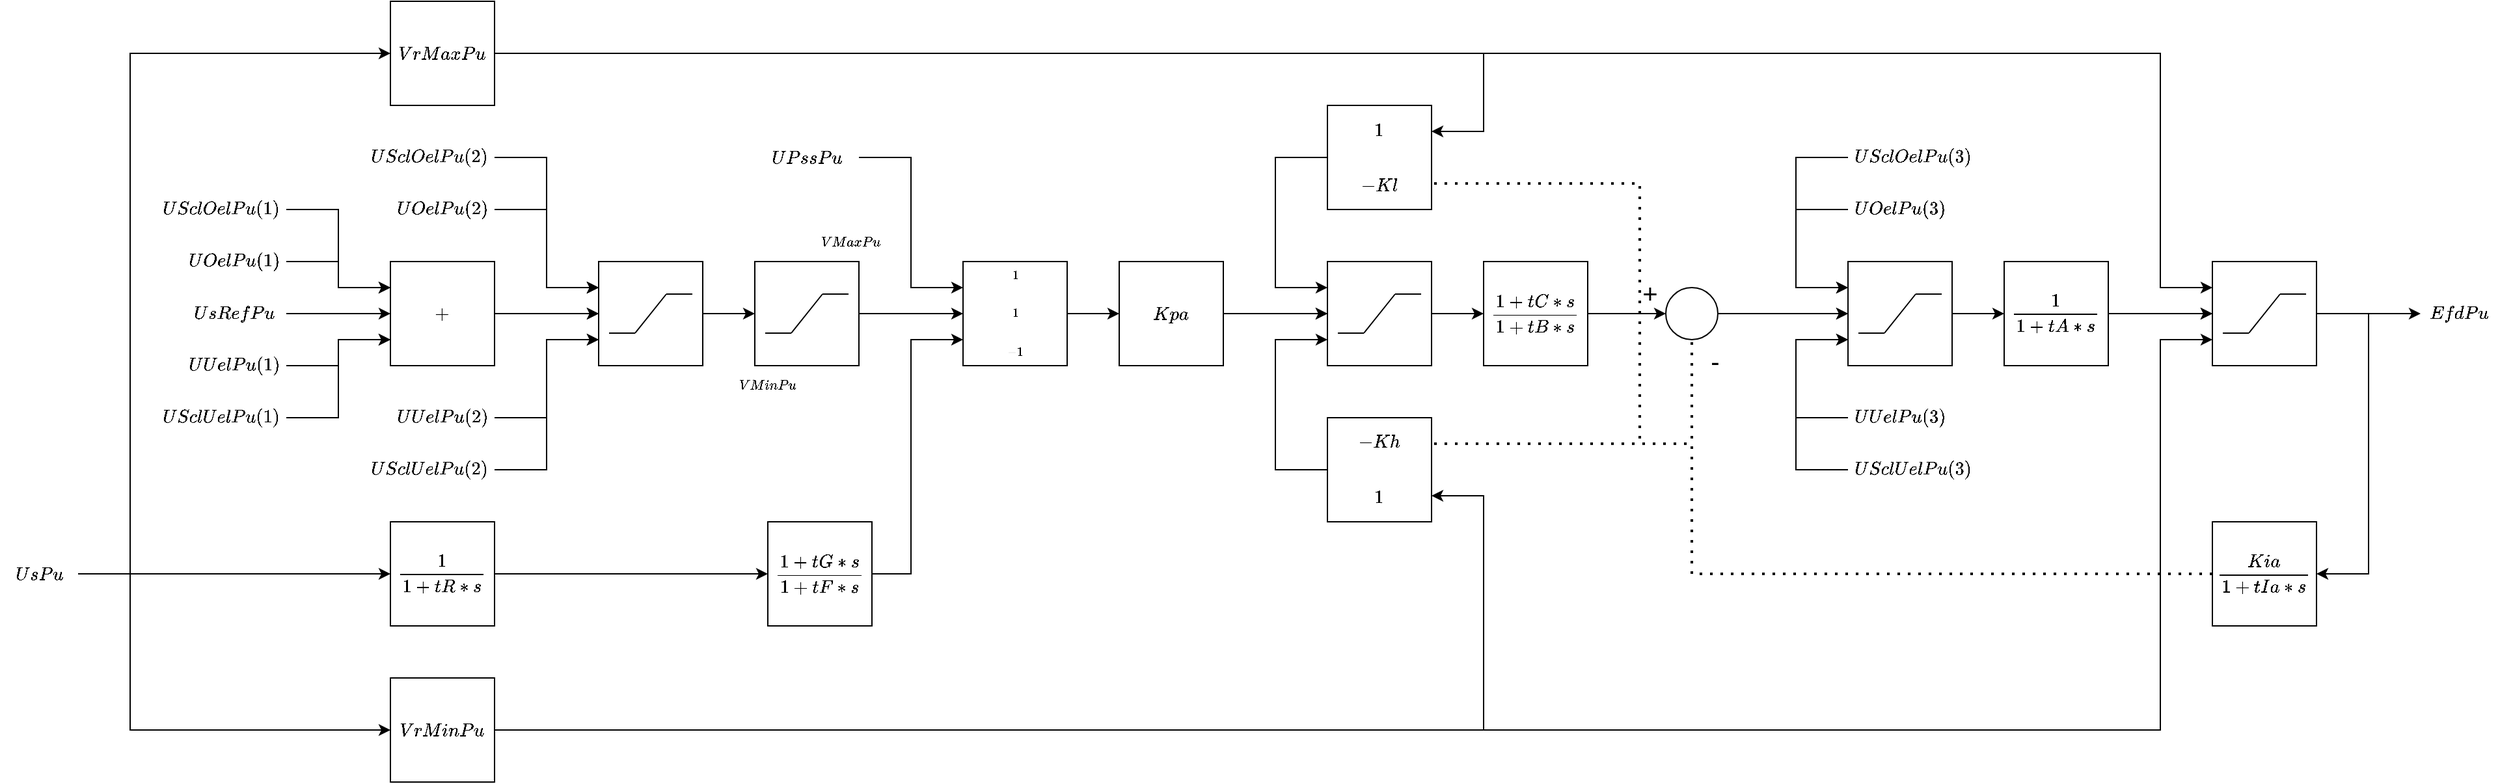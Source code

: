 <mxfile version="24.1.0" type="device">
  <diagram name="Page-1" id="-cMVqA2Gkwa5aGeDibPs">
    <mxGraphModel dx="1594" dy="1240" grid="1" gridSize="10" guides="1" tooltips="1" connect="1" arrows="1" fold="1" page="0" pageScale="1" pageWidth="413" pageHeight="583" math="1" shadow="0">
      <root>
        <mxCell id="0" />
        <mxCell id="1" parent="0" />
        <mxCell id="5HqrGk9MGbXyAHrSEdPO-14" value="" style="edgeStyle=orthogonalEdgeStyle;rounded=0;orthogonalLoop=1;jettySize=auto;html=1;" parent="1" source="GCO7xrDp6TmdYOZJOnFd-120" target="hHR6AVDcYujb22-yYQ_T-5" edge="1">
          <mxGeometry relative="1" as="geometry" />
        </mxCell>
        <mxCell id="GCO7xrDp6TmdYOZJOnFd-120" value="&lt;table style=&quot;&quot;&gt;&lt;tbody&gt;&lt;tr&gt;&lt;td&gt;&lt;font style=&quot;font-size: 12px;&quot;&gt;$$+$$&lt;/font&gt;&lt;/td&gt;&lt;/tr&gt;&lt;/tbody&gt;&lt;/table&gt;" style="whiteSpace=wrap;html=1;aspect=fixed;" parent="1" vertex="1">
          <mxGeometry x="80" y="120" width="80" height="80" as="geometry" />
        </mxCell>
        <mxCell id="eN8Zq5XajQ-hrPbZrUXH-3" value="$$\frac{1}{1+tR*s}$$" style="whiteSpace=wrap;html=1;aspect=fixed;" parent="1" vertex="1">
          <mxGeometry x="80" y="320" width="80" height="80" as="geometry" />
        </mxCell>
        <mxCell id="3DA3jqUIZQmUKu-SOiwj-40" value="" style="edgeStyle=orthogonalEdgeStyle;rounded=0;orthogonalLoop=1;jettySize=auto;html=1;" parent="1" source="hHR6AVDcYujb22-yYQ_T-5" target="3DA3jqUIZQmUKu-SOiwj-31" edge="1">
          <mxGeometry relative="1" as="geometry" />
        </mxCell>
        <mxCell id="hHR6AVDcYujb22-yYQ_T-5" value="" style="whiteSpace=wrap;html=1;aspect=fixed;" parent="1" vertex="1">
          <mxGeometry x="240" y="120" width="80" height="80" as="geometry" />
        </mxCell>
        <mxCell id="hHR6AVDcYujb22-yYQ_T-6" value="" style="endArrow=classic;html=1;entryX=0;entryY=0.5;entryDx=0;entryDy=0;" parent="1" target="hHR6AVDcYujb22-yYQ_T-5" edge="1">
          <mxGeometry width="50" height="50" relative="1" as="geometry">
            <mxPoint x="200" y="160" as="sourcePoint" />
            <mxPoint x="360" y="190" as="targetPoint" />
          </mxGeometry>
        </mxCell>
        <mxCell id="hHR6AVDcYujb22-yYQ_T-7" value="" style="endArrow=none;html=1;" parent="1" edge="1">
          <mxGeometry width="50" height="50" relative="1" as="geometry">
            <mxPoint x="268" y="175" as="sourcePoint" />
            <mxPoint x="292" y="145" as="targetPoint" />
          </mxGeometry>
        </mxCell>
        <mxCell id="hHR6AVDcYujb22-yYQ_T-8" value="" style="endArrow=none;html=1;" parent="1" edge="1">
          <mxGeometry width="50" height="50" relative="1" as="geometry">
            <mxPoint x="292" y="145" as="sourcePoint" />
            <mxPoint x="312" y="145" as="targetPoint" />
          </mxGeometry>
        </mxCell>
        <mxCell id="hHR6AVDcYujb22-yYQ_T-9" value="" style="endArrow=none;html=1;" parent="1" edge="1">
          <mxGeometry width="50" height="50" relative="1" as="geometry">
            <mxPoint x="268" y="175" as="sourcePoint" />
            <mxPoint x="248" y="175" as="targetPoint" />
          </mxGeometry>
        </mxCell>
        <mxCell id="hHR6AVDcYujb22-yYQ_T-11" value="" style="endArrow=classic;html=1;entryX=0;entryY=0.5;entryDx=0;entryDy=0;" parent="1" edge="1">
          <mxGeometry width="50" height="50" relative="1" as="geometry">
            <mxPoint x="200" y="140" as="sourcePoint" />
            <mxPoint x="240.0" y="140" as="targetPoint" />
          </mxGeometry>
        </mxCell>
        <mxCell id="3DA3jqUIZQmUKu-SOiwj-28" value="" style="edgeStyle=orthogonalEdgeStyle;rounded=0;orthogonalLoop=1;jettySize=auto;html=1;" parent="1" source="5HqrGk9MGbXyAHrSEdPO-17" target="3DA3jqUIZQmUKu-SOiwj-19" edge="1">
          <mxGeometry relative="1" as="geometry" />
        </mxCell>
        <mxCell id="5HqrGk9MGbXyAHrSEdPO-17" value="$$Kpa$$" style="rounded=0;whiteSpace=wrap;html=1;" parent="1" vertex="1">
          <mxGeometry x="640" y="120" width="80" height="80" as="geometry" />
        </mxCell>
        <mxCell id="3DA3jqUIZQmUKu-SOiwj-14" value="" style="edgeStyle=orthogonalEdgeStyle;rounded=0;orthogonalLoop=1;jettySize=auto;html=1;" parent="1" source="5HqrGk9MGbXyAHrSEdPO-37" target="3DA3jqUIZQmUKu-SOiwj-3" edge="1">
          <mxGeometry relative="1" as="geometry" />
        </mxCell>
        <mxCell id="5HqrGk9MGbXyAHrSEdPO-37" value="" style="ellipse;whiteSpace=wrap;html=1;aspect=fixed;" parent="1" vertex="1">
          <mxGeometry x="1060" y="140" width="40" height="40" as="geometry" />
        </mxCell>
        <mxCell id="5HqrGk9MGbXyAHrSEdPO-40" value="+" style="text;html=1;strokeColor=none;fillColor=none;align=center;verticalAlign=middle;whiteSpace=wrap;rounded=0;fontSize=20;" parent="1" vertex="1">
          <mxGeometry x="1018" y="129" width="60" height="30" as="geometry" />
        </mxCell>
        <mxCell id="5HqrGk9MGbXyAHrSEdPO-41" value="-" style="text;html=1;strokeColor=none;fillColor=none;align=center;verticalAlign=middle;whiteSpace=wrap;rounded=0;fontSize=20;" parent="1" vertex="1">
          <mxGeometry x="1068" y="181" width="60" height="30" as="geometry" />
        </mxCell>
        <mxCell id="3DA3jqUIZQmUKu-SOiwj-12" value="" style="edgeStyle=orthogonalEdgeStyle;rounded=0;orthogonalLoop=1;jettySize=auto;html=1;entryX=0;entryY=0.5;entryDx=0;entryDy=0;" parent="1" source="5HqrGk9MGbXyAHrSEdPO-51" target="qcgEqeelx6lXeQa7m2nL-32" edge="1">
          <mxGeometry relative="1" as="geometry">
            <mxPoint x="1640" y="160" as="targetPoint" />
          </mxGeometry>
        </mxCell>
        <mxCell id="5HqrGk9MGbXyAHrSEdPO-51" value="" style="whiteSpace=wrap;html=1;aspect=fixed;" parent="1" vertex="1">
          <mxGeometry x="1480" y="120" width="80" height="80" as="geometry" />
        </mxCell>
        <mxCell id="5HqrGk9MGbXyAHrSEdPO-52" value="" style="endArrow=classic;html=1;entryX=0;entryY=0.5;entryDx=0;entryDy=0;" parent="1" target="5HqrGk9MGbXyAHrSEdPO-51" edge="1">
          <mxGeometry width="50" height="50" relative="1" as="geometry">
            <mxPoint x="1440" y="160" as="sourcePoint" />
            <mxPoint x="1600" y="190" as="targetPoint" />
          </mxGeometry>
        </mxCell>
        <mxCell id="5HqrGk9MGbXyAHrSEdPO-53" value="" style="endArrow=none;html=1;" parent="1" edge="1">
          <mxGeometry width="50" height="50" relative="1" as="geometry">
            <mxPoint x="1508" y="175" as="sourcePoint" />
            <mxPoint x="1532" y="145" as="targetPoint" />
          </mxGeometry>
        </mxCell>
        <mxCell id="5HqrGk9MGbXyAHrSEdPO-54" value="" style="endArrow=none;html=1;" parent="1" edge="1">
          <mxGeometry width="50" height="50" relative="1" as="geometry">
            <mxPoint x="1532" y="145" as="sourcePoint" />
            <mxPoint x="1552" y="145" as="targetPoint" />
          </mxGeometry>
        </mxCell>
        <mxCell id="5HqrGk9MGbXyAHrSEdPO-55" value="" style="endArrow=none;html=1;" parent="1" edge="1">
          <mxGeometry width="50" height="50" relative="1" as="geometry">
            <mxPoint x="1508" y="175" as="sourcePoint" />
            <mxPoint x="1488" y="175" as="targetPoint" />
          </mxGeometry>
        </mxCell>
        <mxCell id="3DA3jqUIZQmUKu-SOiwj-2" value="" style="edgeStyle=orthogonalEdgeStyle;rounded=0;orthogonalLoop=1;jettySize=auto;html=1;" parent="1" source="3DA3jqUIZQmUKu-SOiwj-1" target="5HqrGk9MGbXyAHrSEdPO-51" edge="1">
          <mxGeometry relative="1" as="geometry" />
        </mxCell>
        <mxCell id="3DA3jqUIZQmUKu-SOiwj-1" value="$$\frac{1}{1+tA*s}$$" style="rounded=0;whiteSpace=wrap;html=1;" parent="1" vertex="1">
          <mxGeometry x="1320" y="120" width="80" height="80" as="geometry" />
        </mxCell>
        <mxCell id="3DA3jqUIZQmUKu-SOiwj-10" value="" style="edgeStyle=orthogonalEdgeStyle;rounded=0;orthogonalLoop=1;jettySize=auto;html=1;" parent="1" source="3DA3jqUIZQmUKu-SOiwj-3" target="3DA3jqUIZQmUKu-SOiwj-1" edge="1">
          <mxGeometry relative="1" as="geometry" />
        </mxCell>
        <mxCell id="3DA3jqUIZQmUKu-SOiwj-3" value="" style="whiteSpace=wrap;html=1;aspect=fixed;" parent="1" vertex="1">
          <mxGeometry x="1200" y="120" width="80" height="80" as="geometry" />
        </mxCell>
        <mxCell id="3DA3jqUIZQmUKu-SOiwj-4" value="" style="endArrow=classic;html=1;entryX=0;entryY=0.5;entryDx=0;entryDy=0;" parent="1" target="3DA3jqUIZQmUKu-SOiwj-3" edge="1">
          <mxGeometry width="50" height="50" relative="1" as="geometry">
            <mxPoint x="1160" y="160" as="sourcePoint" />
            <mxPoint x="1320" y="190" as="targetPoint" />
          </mxGeometry>
        </mxCell>
        <mxCell id="3DA3jqUIZQmUKu-SOiwj-5" value="" style="endArrow=none;html=1;" parent="1" edge="1">
          <mxGeometry width="50" height="50" relative="1" as="geometry">
            <mxPoint x="1228" y="175" as="sourcePoint" />
            <mxPoint x="1252" y="145" as="targetPoint" />
          </mxGeometry>
        </mxCell>
        <mxCell id="3DA3jqUIZQmUKu-SOiwj-6" value="" style="endArrow=none;html=1;" parent="1" edge="1">
          <mxGeometry width="50" height="50" relative="1" as="geometry">
            <mxPoint x="1252" y="145" as="sourcePoint" />
            <mxPoint x="1272" y="145" as="targetPoint" />
          </mxGeometry>
        </mxCell>
        <mxCell id="3DA3jqUIZQmUKu-SOiwj-7" value="" style="endArrow=none;html=1;" parent="1" edge="1">
          <mxGeometry width="50" height="50" relative="1" as="geometry">
            <mxPoint x="1228" y="175" as="sourcePoint" />
            <mxPoint x="1208" y="175" as="targetPoint" />
          </mxGeometry>
        </mxCell>
        <mxCell id="3DA3jqUIZQmUKu-SOiwj-11" value="$$\frac{Kia}{1+tIa*s}$$" style="rounded=0;whiteSpace=wrap;html=1;" parent="1" vertex="1">
          <mxGeometry x="1480" y="320" width="80" height="80" as="geometry" />
        </mxCell>
        <mxCell id="3DA3jqUIZQmUKu-SOiwj-13" value="" style="endArrow=classic;html=1;rounded=0;exitX=1;exitY=0.5;exitDx=0;exitDy=0;entryX=1;entryY=0.5;entryDx=0;entryDy=0;" parent="1" source="5HqrGk9MGbXyAHrSEdPO-51" target="3DA3jqUIZQmUKu-SOiwj-11" edge="1">
          <mxGeometry width="50" height="50" relative="1" as="geometry">
            <mxPoint x="1390" y="240" as="sourcePoint" />
            <mxPoint x="1440" y="190" as="targetPoint" />
            <Array as="points">
              <mxPoint x="1600" y="160" />
              <mxPoint x="1600" y="360" />
            </Array>
          </mxGeometry>
        </mxCell>
        <mxCell id="3DA3jqUIZQmUKu-SOiwj-15" value="" style="endArrow=none;dashed=1;html=1;dashPattern=1 3;strokeWidth=2;rounded=0;exitX=0;exitY=0.5;exitDx=0;exitDy=0;entryX=0.5;entryY=1;entryDx=0;entryDy=0;" parent="1" source="3DA3jqUIZQmUKu-SOiwj-11" target="5HqrGk9MGbXyAHrSEdPO-37" edge="1">
          <mxGeometry width="50" height="50" relative="1" as="geometry">
            <mxPoint x="1300" y="240" as="sourcePoint" />
            <mxPoint x="1350" y="190" as="targetPoint" />
            <Array as="points">
              <mxPoint x="1080" y="360" />
            </Array>
          </mxGeometry>
        </mxCell>
        <mxCell id="3DA3jqUIZQmUKu-SOiwj-16" value="$$\frac{1+tC*s}{1+tB*s}$$" style="rounded=0;whiteSpace=wrap;html=1;" parent="1" vertex="1">
          <mxGeometry x="920" y="120" width="80" height="80" as="geometry" />
        </mxCell>
        <mxCell id="3DA3jqUIZQmUKu-SOiwj-18" value="" style="endArrow=classic;html=1;rounded=0;exitX=1;exitY=0.5;exitDx=0;exitDy=0;entryX=0;entryY=0.5;entryDx=0;entryDy=0;" parent="1" source="3DA3jqUIZQmUKu-SOiwj-16" target="5HqrGk9MGbXyAHrSEdPO-37" edge="1">
          <mxGeometry width="50" height="50" relative="1" as="geometry">
            <mxPoint x="1300" y="60" as="sourcePoint" />
            <mxPoint x="1350" y="10" as="targetPoint" />
          </mxGeometry>
        </mxCell>
        <mxCell id="3DA3jqUIZQmUKu-SOiwj-26" value="" style="edgeStyle=orthogonalEdgeStyle;rounded=0;orthogonalLoop=1;jettySize=auto;html=1;" parent="1" source="3DA3jqUIZQmUKu-SOiwj-19" target="3DA3jqUIZQmUKu-SOiwj-16" edge="1">
          <mxGeometry relative="1" as="geometry" />
        </mxCell>
        <mxCell id="3DA3jqUIZQmUKu-SOiwj-19" value="" style="whiteSpace=wrap;html=1;aspect=fixed;" parent="1" vertex="1">
          <mxGeometry x="800" y="120" width="80" height="80" as="geometry" />
        </mxCell>
        <mxCell id="3DA3jqUIZQmUKu-SOiwj-20" value="" style="endArrow=classic;html=1;entryX=0;entryY=0.5;entryDx=0;entryDy=0;" parent="1" target="3DA3jqUIZQmUKu-SOiwj-19" edge="1">
          <mxGeometry width="50" height="50" relative="1" as="geometry">
            <mxPoint x="760" y="160" as="sourcePoint" />
            <mxPoint x="920" y="190" as="targetPoint" />
          </mxGeometry>
        </mxCell>
        <mxCell id="3DA3jqUIZQmUKu-SOiwj-21" value="" style="endArrow=none;html=1;" parent="1" edge="1">
          <mxGeometry width="50" height="50" relative="1" as="geometry">
            <mxPoint x="828" y="175" as="sourcePoint" />
            <mxPoint x="852" y="145" as="targetPoint" />
          </mxGeometry>
        </mxCell>
        <mxCell id="3DA3jqUIZQmUKu-SOiwj-22" value="" style="endArrow=none;html=1;" parent="1" edge="1">
          <mxGeometry width="50" height="50" relative="1" as="geometry">
            <mxPoint x="852" y="145" as="sourcePoint" />
            <mxPoint x="872" y="145" as="targetPoint" />
          </mxGeometry>
        </mxCell>
        <mxCell id="3DA3jqUIZQmUKu-SOiwj-23" value="" style="endArrow=none;html=1;" parent="1" edge="1">
          <mxGeometry width="50" height="50" relative="1" as="geometry">
            <mxPoint x="828" y="175" as="sourcePoint" />
            <mxPoint x="808" y="175" as="targetPoint" />
          </mxGeometry>
        </mxCell>
        <mxCell id="3DA3jqUIZQmUKu-SOiwj-30" value="" style="edgeStyle=orthogonalEdgeStyle;rounded=0;orthogonalLoop=1;jettySize=auto;html=1;" parent="1" source="3DA3jqUIZQmUKu-SOiwj-29" target="5HqrGk9MGbXyAHrSEdPO-17" edge="1">
          <mxGeometry relative="1" as="geometry" />
        </mxCell>
        <mxCell id="3DA3jqUIZQmUKu-SOiwj-29" value="&lt;table style=&quot;font-size: 8px;&quot;&gt;&lt;tbody&gt;&lt;tr&gt;&lt;td&gt;&lt;font style=&quot;font-size: 8px;&quot;&gt;$$1$$&lt;/font&gt;&lt;/td&gt;&lt;/tr&gt;&lt;tr&gt;&lt;td&gt;&lt;font style=&quot;font-size: 8px;&quot;&gt;$$1$$&lt;/font&gt;&lt;/td&gt;&lt;/tr&gt;&lt;tr&gt;&lt;td&gt;&lt;font style=&quot;font-size: 8px;&quot;&gt;$$-1$$&lt;/font&gt;&lt;/td&gt;&lt;/tr&gt;&lt;/tbody&gt;&lt;/table&gt;" style="whiteSpace=wrap;html=1;aspect=fixed;" parent="1" vertex="1">
          <mxGeometry x="520" y="120" width="80" height="80" as="geometry" />
        </mxCell>
        <mxCell id="3DA3jqUIZQmUKu-SOiwj-38" value="" style="edgeStyle=orthogonalEdgeStyle;rounded=0;orthogonalLoop=1;jettySize=auto;html=1;" parent="1" source="3DA3jqUIZQmUKu-SOiwj-31" target="3DA3jqUIZQmUKu-SOiwj-29" edge="1">
          <mxGeometry relative="1" as="geometry" />
        </mxCell>
        <mxCell id="3DA3jqUIZQmUKu-SOiwj-31" value="" style="whiteSpace=wrap;html=1;aspect=fixed;" parent="1" vertex="1">
          <mxGeometry x="360" y="120" width="80" height="80" as="geometry" />
        </mxCell>
        <mxCell id="3DA3jqUIZQmUKu-SOiwj-32" value="" style="endArrow=none;html=1;" parent="1" edge="1">
          <mxGeometry width="50" height="50" relative="1" as="geometry">
            <mxPoint x="388" y="175" as="sourcePoint" />
            <mxPoint x="412" y="145" as="targetPoint" />
          </mxGeometry>
        </mxCell>
        <mxCell id="3DA3jqUIZQmUKu-SOiwj-33" value="" style="endArrow=none;html=1;" parent="1" edge="1">
          <mxGeometry width="50" height="50" relative="1" as="geometry">
            <mxPoint x="412" y="145" as="sourcePoint" />
            <mxPoint x="432" y="145" as="targetPoint" />
          </mxGeometry>
        </mxCell>
        <mxCell id="3DA3jqUIZQmUKu-SOiwj-34" value="&lt;font style=&quot;font-size: 9px;&quot;&gt;$$VMaxPu$$&lt;/font&gt;" style="text;html=1;strokeColor=none;fillColor=none;align=center;verticalAlign=middle;whiteSpace=wrap;rounded=0;fontSize=15;" parent="1" vertex="1">
          <mxGeometry x="404" y="90" width="60" height="30" as="geometry" />
        </mxCell>
        <mxCell id="3DA3jqUIZQmUKu-SOiwj-35" value="" style="endArrow=none;html=1;" parent="1" edge="1">
          <mxGeometry width="50" height="50" relative="1" as="geometry">
            <mxPoint x="388" y="175" as="sourcePoint" />
            <mxPoint x="368" y="175" as="targetPoint" />
          </mxGeometry>
        </mxCell>
        <mxCell id="3DA3jqUIZQmUKu-SOiwj-36" value="&lt;font style=&quot;font-size: 9px;&quot;&gt;$$VMinPu$$&lt;/font&gt;" style="text;html=1;strokeColor=none;fillColor=none;align=center;verticalAlign=middle;whiteSpace=wrap;rounded=0;fontSize=15;" parent="1" vertex="1">
          <mxGeometry x="340" y="200" width="60" height="30" as="geometry" />
        </mxCell>
        <mxCell id="3DA3jqUIZQmUKu-SOiwj-41" value="$$\frac{1+tG*s}{1+tF*s}$$" style="whiteSpace=wrap;html=1;aspect=fixed;" parent="1" vertex="1">
          <mxGeometry x="370" y="320" width="80" height="80" as="geometry" />
        </mxCell>
        <mxCell id="3DA3jqUIZQmUKu-SOiwj-42" value="" style="endArrow=classic;html=1;rounded=0;exitX=1;exitY=0.5;exitDx=0;exitDy=0;entryX=0;entryY=0.75;entryDx=0;entryDy=0;" parent="1" source="3DA3jqUIZQmUKu-SOiwj-41" target="3DA3jqUIZQmUKu-SOiwj-29" edge="1">
          <mxGeometry width="50" height="50" relative="1" as="geometry">
            <mxPoint x="450" y="280" as="sourcePoint" />
            <mxPoint x="500" y="230" as="targetPoint" />
            <Array as="points">
              <mxPoint x="480" y="360" />
              <mxPoint x="480" y="180" />
            </Array>
          </mxGeometry>
        </mxCell>
        <mxCell id="3DA3jqUIZQmUKu-SOiwj-44" value="" style="endArrow=classic;html=1;rounded=0;exitX=1;exitY=0.5;exitDx=0;exitDy=0;entryX=0;entryY=0.5;entryDx=0;entryDy=0;" parent="1" source="eN8Zq5XajQ-hrPbZrUXH-3" target="3DA3jqUIZQmUKu-SOiwj-41" edge="1">
          <mxGeometry width="50" height="50" relative="1" as="geometry">
            <mxPoint x="210" y="280" as="sourcePoint" />
            <mxPoint x="260" y="230" as="targetPoint" />
          </mxGeometry>
        </mxCell>
        <mxCell id="3DA3jqUIZQmUKu-SOiwj-46" value="&lt;table style=&quot;&quot;&gt;&lt;tbody&gt;&lt;tr&gt;&lt;td&gt;&lt;font style=&quot;font-size: 12px;&quot;&gt;$$VrMinPu$$&lt;/font&gt;&lt;/td&gt;&lt;/tr&gt;&lt;/tbody&gt;&lt;/table&gt;" style="whiteSpace=wrap;html=1;aspect=fixed;" parent="1" vertex="1">
          <mxGeometry x="80" y="440" width="80" height="80" as="geometry" />
        </mxCell>
        <mxCell id="3DA3jqUIZQmUKu-SOiwj-47" value="&lt;table style=&quot;&quot;&gt;&lt;tbody&gt;&lt;tr&gt;&lt;td&gt;&lt;font style=&quot;font-size: 12px;&quot;&gt;$$VrMaxPu$$&lt;/font&gt;&lt;/td&gt;&lt;/tr&gt;&lt;/tbody&gt;&lt;/table&gt;" style="whiteSpace=wrap;html=1;aspect=fixed;" parent="1" vertex="1">
          <mxGeometry x="80" y="-80" width="80" height="80" as="geometry" />
        </mxCell>
        <mxCell id="3DA3jqUIZQmUKu-SOiwj-48" value="" style="endArrow=classic;html=1;rounded=0;entryX=0;entryY=0.5;entryDx=0;entryDy=0;exitX=1;exitY=0.5;exitDx=0;exitDy=0;" parent="1" source="qcgEqeelx6lXeQa7m2nL-1" target="3DA3jqUIZQmUKu-SOiwj-47" edge="1">
          <mxGeometry width="50" height="50" relative="1" as="geometry">
            <mxPoint y="280" as="sourcePoint" />
            <mxPoint x="20" y="130" as="targetPoint" />
            <Array as="points">
              <mxPoint x="-120" y="360" />
              <mxPoint x="-120" y="-40" />
            </Array>
          </mxGeometry>
        </mxCell>
        <mxCell id="3DA3jqUIZQmUKu-SOiwj-49" value="" style="endArrow=classic;html=1;rounded=0;exitX=1;exitY=0.5;exitDx=0;exitDy=0;entryX=0;entryY=0.5;entryDx=0;entryDy=0;" parent="1" source="qcgEqeelx6lXeQa7m2nL-1" target="3DA3jqUIZQmUKu-SOiwj-46" edge="1">
          <mxGeometry width="50" height="50" relative="1" as="geometry">
            <mxPoint y="280" as="sourcePoint" />
            <mxPoint x="60" y="220" as="targetPoint" />
            <Array as="points">
              <mxPoint x="-120" y="360" />
              <mxPoint x="-120" y="480" />
            </Array>
          </mxGeometry>
        </mxCell>
        <mxCell id="3DA3jqUIZQmUKu-SOiwj-50" value="" style="endArrow=classic;html=1;rounded=0;exitX=1;exitY=0.5;exitDx=0;exitDy=0;entryX=0;entryY=0.75;entryDx=0;entryDy=0;" parent="1" source="3DA3jqUIZQmUKu-SOiwj-46" target="5HqrGk9MGbXyAHrSEdPO-51" edge="1">
          <mxGeometry width="50" height="50" relative="1" as="geometry">
            <mxPoint x="170" y="410" as="sourcePoint" />
            <mxPoint x="741" y="400" as="targetPoint" />
            <Array as="points">
              <mxPoint x="1440" y="480" />
              <mxPoint x="1440" y="180" />
            </Array>
          </mxGeometry>
        </mxCell>
        <mxCell id="3DA3jqUIZQmUKu-SOiwj-51" value="" style="endArrow=classic;html=1;rounded=0;exitX=1;exitY=0.5;exitDx=0;exitDy=0;entryX=0;entryY=0.25;entryDx=0;entryDy=0;" parent="1" source="3DA3jqUIZQmUKu-SOiwj-47" target="5HqrGk9MGbXyAHrSEdPO-51" edge="1">
          <mxGeometry width="50" height="50" relative="1" as="geometry">
            <mxPoint x="170" y="50" as="sourcePoint" />
            <mxPoint x="1081" y="40" as="targetPoint" />
            <Array as="points">
              <mxPoint x="1440" y="-40" />
              <mxPoint x="1440" y="140" />
            </Array>
          </mxGeometry>
        </mxCell>
        <mxCell id="3DA3jqUIZQmUKu-SOiwj-52" value="&lt;table&gt;&lt;tbody&gt;&lt;tr&gt;&lt;td&gt;$$-Kh$$&lt;/td&gt;&lt;/tr&gt;&lt;tr&gt;&lt;td&gt;$$1$$&lt;/td&gt;&lt;/tr&gt;&lt;/tbody&gt;&lt;/table&gt;" style="whiteSpace=wrap;html=1;aspect=fixed;" parent="1" vertex="1">
          <mxGeometry x="800" y="240" width="80" height="80" as="geometry" />
        </mxCell>
        <mxCell id="3DA3jqUIZQmUKu-SOiwj-53" value="" style="endArrow=none;dashed=1;html=1;dashPattern=1 3;strokeWidth=2;rounded=0;exitX=0;exitY=0.5;exitDx=0;exitDy=0;entryX=1;entryY=0.25;entryDx=0;entryDy=0;" parent="1" source="3DA3jqUIZQmUKu-SOiwj-11" target="3DA3jqUIZQmUKu-SOiwj-52" edge="1">
          <mxGeometry width="50" height="50" relative="1" as="geometry">
            <mxPoint x="880" y="100" as="sourcePoint" />
            <mxPoint x="930" y="50" as="targetPoint" />
            <Array as="points">
              <mxPoint x="1080" y="360" />
              <mxPoint x="1080" y="260" />
            </Array>
          </mxGeometry>
        </mxCell>
        <mxCell id="3DA3jqUIZQmUKu-SOiwj-54" value="" style="endArrow=classic;html=1;rounded=0;exitX=1;exitY=0.5;exitDx=0;exitDy=0;entryX=1;entryY=0.75;entryDx=0;entryDy=0;" parent="1" source="3DA3jqUIZQmUKu-SOiwj-46" target="3DA3jqUIZQmUKu-SOiwj-52" edge="1">
          <mxGeometry width="50" height="50" relative="1" as="geometry">
            <mxPoint x="480" y="400" as="sourcePoint" />
            <mxPoint x="530" y="350" as="targetPoint" />
            <Array as="points">
              <mxPoint x="920" y="480" />
              <mxPoint x="920" y="300" />
            </Array>
          </mxGeometry>
        </mxCell>
        <mxCell id="3DA3jqUIZQmUKu-SOiwj-55" value="&lt;table&gt;&lt;tbody&gt;&lt;tr&gt;&lt;td&gt;$$1$$&lt;/td&gt;&lt;/tr&gt;&lt;tr&gt;&lt;td&gt;$$-Kl$$&lt;/td&gt;&lt;/tr&gt;&lt;/tbody&gt;&lt;/table&gt;" style="whiteSpace=wrap;html=1;aspect=fixed;" parent="1" vertex="1">
          <mxGeometry x="800" width="80" height="80" as="geometry" />
        </mxCell>
        <mxCell id="3DA3jqUIZQmUKu-SOiwj-56" value="" style="endArrow=none;dashed=1;html=1;dashPattern=1 3;strokeWidth=2;rounded=0;exitX=0;exitY=0.5;exitDx=0;exitDy=0;entryX=1;entryY=0.75;entryDx=0;entryDy=0;" parent="1" source="3DA3jqUIZQmUKu-SOiwj-11" target="3DA3jqUIZQmUKu-SOiwj-55" edge="1">
          <mxGeometry width="50" height="50" relative="1" as="geometry">
            <mxPoint x="1310" y="100" as="sourcePoint" />
            <mxPoint x="1360" y="50" as="targetPoint" />
            <Array as="points">
              <mxPoint x="1080" y="360" />
              <mxPoint x="1080" y="260" />
              <mxPoint x="1040" y="260" />
              <mxPoint x="1040" y="60" />
            </Array>
          </mxGeometry>
        </mxCell>
        <mxCell id="3DA3jqUIZQmUKu-SOiwj-57" value="" style="endArrow=classic;html=1;rounded=0;exitX=1;exitY=0.5;exitDx=0;exitDy=0;entryX=1;entryY=0.25;entryDx=0;entryDy=0;" parent="1" source="3DA3jqUIZQmUKu-SOiwj-47" target="3DA3jqUIZQmUKu-SOiwj-55" edge="1">
          <mxGeometry width="50" height="50" relative="1" as="geometry">
            <mxPoint x="490" y="100" as="sourcePoint" />
            <mxPoint x="540" y="50" as="targetPoint" />
            <Array as="points">
              <mxPoint x="920" y="-40" />
              <mxPoint x="920" y="20" />
            </Array>
          </mxGeometry>
        </mxCell>
        <mxCell id="3DA3jqUIZQmUKu-SOiwj-58" value="" style="endArrow=classic;html=1;rounded=0;exitX=0;exitY=0.5;exitDx=0;exitDy=0;entryX=0;entryY=0.25;entryDx=0;entryDy=0;" parent="1" source="3DA3jqUIZQmUKu-SOiwj-55" target="3DA3jqUIZQmUKu-SOiwj-19" edge="1">
          <mxGeometry width="50" height="50" relative="1" as="geometry">
            <mxPoint x="1160" y="100" as="sourcePoint" />
            <mxPoint x="1210" y="50" as="targetPoint" />
            <Array as="points">
              <mxPoint x="760" y="40" />
              <mxPoint x="760" y="140" />
            </Array>
          </mxGeometry>
        </mxCell>
        <mxCell id="3DA3jqUIZQmUKu-SOiwj-59" value="" style="endArrow=classic;html=1;rounded=0;exitX=0;exitY=0.5;exitDx=0;exitDy=0;entryX=0;entryY=0.75;entryDx=0;entryDy=0;" parent="1" source="3DA3jqUIZQmUKu-SOiwj-52" target="3DA3jqUIZQmUKu-SOiwj-19" edge="1">
          <mxGeometry width="50" height="50" relative="1" as="geometry">
            <mxPoint x="990" y="100" as="sourcePoint" />
            <mxPoint x="1040" y="50" as="targetPoint" />
            <Array as="points">
              <mxPoint x="760" y="280" />
              <mxPoint x="760" y="180" />
            </Array>
          </mxGeometry>
        </mxCell>
        <mxCell id="qcgEqeelx6lXeQa7m2nL-1" value="$$UsPu$$" style="text;strokeColor=none;align=center;fillColor=none;html=1;verticalAlign=middle;whiteSpace=wrap;rounded=0;" vertex="1" parent="1">
          <mxGeometry x="-220" y="345" width="60" height="30" as="geometry" />
        </mxCell>
        <mxCell id="qcgEqeelx6lXeQa7m2nL-2" value="$$UsRefPu$$" style="text;strokeColor=none;align=center;fillColor=none;html=1;verticalAlign=middle;whiteSpace=wrap;rounded=0;" vertex="1" parent="1">
          <mxGeometry x="-80" y="145" width="80" height="30" as="geometry" />
        </mxCell>
        <mxCell id="qcgEqeelx6lXeQa7m2nL-4" value="$$UOelPu(1)$$" style="text;strokeColor=none;align=center;fillColor=none;html=1;verticalAlign=middle;whiteSpace=wrap;rounded=0;" vertex="1" parent="1">
          <mxGeometry x="-80" y="105" width="80" height="30" as="geometry" />
        </mxCell>
        <mxCell id="qcgEqeelx6lXeQa7m2nL-5" value="$$USclOelPu(1)$$" style="text;strokeColor=none;align=center;fillColor=none;html=1;verticalAlign=middle;whiteSpace=wrap;rounded=0;" vertex="1" parent="1">
          <mxGeometry x="-100" y="65" width="100" height="30" as="geometry" />
        </mxCell>
        <mxCell id="qcgEqeelx6lXeQa7m2nL-6" value="$$UUelPu(1)$$" style="text;strokeColor=none;align=center;fillColor=none;html=1;verticalAlign=middle;whiteSpace=wrap;rounded=0;" vertex="1" parent="1">
          <mxGeometry x="-80" y="185" width="80" height="30" as="geometry" />
        </mxCell>
        <mxCell id="qcgEqeelx6lXeQa7m2nL-7" value="$$USclUelPu(1)$$" style="text;strokeColor=none;align=center;fillColor=none;html=1;verticalAlign=middle;whiteSpace=wrap;rounded=0;" vertex="1" parent="1">
          <mxGeometry x="-100" y="225" width="100" height="30" as="geometry" />
        </mxCell>
        <mxCell id="qcgEqeelx6lXeQa7m2nL-8" value="" style="endArrow=classic;html=1;rounded=0;exitX=1;exitY=0.5;exitDx=0;exitDy=0;entryX=0;entryY=0.5;entryDx=0;entryDy=0;" edge="1" parent="1" source="qcgEqeelx6lXeQa7m2nL-2" target="GCO7xrDp6TmdYOZJOnFd-120">
          <mxGeometry width="50" height="50" relative="1" as="geometry">
            <mxPoint x="220" y="80" as="sourcePoint" />
            <mxPoint x="270" y="30" as="targetPoint" />
          </mxGeometry>
        </mxCell>
        <mxCell id="qcgEqeelx6lXeQa7m2nL-9" value="" style="endArrow=classic;html=1;rounded=0;exitX=1;exitY=0.5;exitDx=0;exitDy=0;entryX=0;entryY=0.25;entryDx=0;entryDy=0;" edge="1" parent="1" source="qcgEqeelx6lXeQa7m2nL-4" target="GCO7xrDp6TmdYOZJOnFd-120">
          <mxGeometry width="50" height="50" relative="1" as="geometry">
            <mxPoint x="220" y="80" as="sourcePoint" />
            <mxPoint x="270" y="30" as="targetPoint" />
            <Array as="points">
              <mxPoint x="40" y="120" />
              <mxPoint x="40" y="140" />
            </Array>
          </mxGeometry>
        </mxCell>
        <mxCell id="qcgEqeelx6lXeQa7m2nL-10" value="" style="endArrow=classic;html=1;rounded=0;exitX=1;exitY=0.5;exitDx=0;exitDy=0;entryX=0;entryY=0.25;entryDx=0;entryDy=0;" edge="1" parent="1" source="qcgEqeelx6lXeQa7m2nL-5" target="GCO7xrDp6TmdYOZJOnFd-120">
          <mxGeometry width="50" height="50" relative="1" as="geometry">
            <mxPoint x="220" y="80" as="sourcePoint" />
            <mxPoint x="270" y="30" as="targetPoint" />
            <Array as="points">
              <mxPoint x="40" y="80" />
              <mxPoint x="40" y="140" />
            </Array>
          </mxGeometry>
        </mxCell>
        <mxCell id="qcgEqeelx6lXeQa7m2nL-11" value="" style="endArrow=classic;html=1;rounded=0;exitX=1;exitY=0.5;exitDx=0;exitDy=0;entryX=0;entryY=0.75;entryDx=0;entryDy=0;" edge="1" parent="1" source="qcgEqeelx6lXeQa7m2nL-6" target="GCO7xrDp6TmdYOZJOnFd-120">
          <mxGeometry width="50" height="50" relative="1" as="geometry">
            <mxPoint x="220" y="80" as="sourcePoint" />
            <mxPoint x="270" y="30" as="targetPoint" />
            <Array as="points">
              <mxPoint x="40" y="200" />
              <mxPoint x="40" y="180" />
            </Array>
          </mxGeometry>
        </mxCell>
        <mxCell id="qcgEqeelx6lXeQa7m2nL-12" value="" style="endArrow=classic;html=1;rounded=0;exitX=1;exitY=0.5;exitDx=0;exitDy=0;entryX=0;entryY=0.75;entryDx=0;entryDy=0;" edge="1" parent="1" source="qcgEqeelx6lXeQa7m2nL-7" target="GCO7xrDp6TmdYOZJOnFd-120">
          <mxGeometry width="50" height="50" relative="1" as="geometry">
            <mxPoint x="220" y="80" as="sourcePoint" />
            <mxPoint x="270" y="30" as="targetPoint" />
            <Array as="points">
              <mxPoint x="40" y="240" />
              <mxPoint x="40" y="180" />
            </Array>
          </mxGeometry>
        </mxCell>
        <mxCell id="qcgEqeelx6lXeQa7m2nL-13" value="$$UOelPu(2)$$" style="text;strokeColor=none;align=center;fillColor=none;html=1;verticalAlign=middle;whiteSpace=wrap;rounded=0;" vertex="1" parent="1">
          <mxGeometry x="80" y="65" width="80" height="30" as="geometry" />
        </mxCell>
        <mxCell id="qcgEqeelx6lXeQa7m2nL-14" value="$$USclOelPu(2)$$" style="text;strokeColor=none;align=center;fillColor=none;html=1;verticalAlign=middle;whiteSpace=wrap;rounded=0;" vertex="1" parent="1">
          <mxGeometry x="60" y="25" width="100" height="30" as="geometry" />
        </mxCell>
        <mxCell id="qcgEqeelx6lXeQa7m2nL-15" value="" style="endArrow=classic;html=1;rounded=0;exitX=1;exitY=0.5;exitDx=0;exitDy=0;entryX=0;entryY=0.25;entryDx=0;entryDy=0;" edge="1" parent="1" source="qcgEqeelx6lXeQa7m2nL-13" target="hHR6AVDcYujb22-yYQ_T-5">
          <mxGeometry width="50" height="50" relative="1" as="geometry">
            <mxPoint x="220" y="80" as="sourcePoint" />
            <mxPoint x="270" y="30" as="targetPoint" />
            <Array as="points">
              <mxPoint x="200" y="80" />
              <mxPoint x="200" y="140" />
            </Array>
          </mxGeometry>
        </mxCell>
        <mxCell id="qcgEqeelx6lXeQa7m2nL-16" value="" style="endArrow=classic;html=1;rounded=0;exitX=1;exitY=0.5;exitDx=0;exitDy=0;entryX=0;entryY=0.25;entryDx=0;entryDy=0;" edge="1" parent="1" source="qcgEqeelx6lXeQa7m2nL-14" target="hHR6AVDcYujb22-yYQ_T-5">
          <mxGeometry width="50" height="50" relative="1" as="geometry">
            <mxPoint x="220" y="80" as="sourcePoint" />
            <mxPoint x="270" y="30" as="targetPoint" />
            <Array as="points">
              <mxPoint x="200" y="40" />
              <mxPoint x="200" y="140" />
            </Array>
          </mxGeometry>
        </mxCell>
        <mxCell id="qcgEqeelx6lXeQa7m2nL-17" value="" style="endArrow=classic;html=1;rounded=0;exitX=1;exitY=0.5;exitDx=0;exitDy=0;entryX=0;entryY=0.5;entryDx=0;entryDy=0;" edge="1" parent="1" source="qcgEqeelx6lXeQa7m2nL-1" target="eN8Zq5XajQ-hrPbZrUXH-3">
          <mxGeometry width="50" height="50" relative="1" as="geometry">
            <mxPoint x="210" y="320" as="sourcePoint" />
            <mxPoint x="260" y="270" as="targetPoint" />
          </mxGeometry>
        </mxCell>
        <mxCell id="qcgEqeelx6lXeQa7m2nL-18" value="$$UUelPu(2)$$" style="text;strokeColor=none;align=center;fillColor=none;html=1;verticalAlign=middle;whiteSpace=wrap;rounded=0;" vertex="1" parent="1">
          <mxGeometry x="80" y="225" width="80" height="30" as="geometry" />
        </mxCell>
        <mxCell id="qcgEqeelx6lXeQa7m2nL-19" value="$$USclUelPu(2)$$" style="text;strokeColor=none;align=center;fillColor=none;html=1;verticalAlign=middle;whiteSpace=wrap;rounded=0;" vertex="1" parent="1">
          <mxGeometry x="60" y="265" width="100" height="30" as="geometry" />
        </mxCell>
        <mxCell id="qcgEqeelx6lXeQa7m2nL-20" value="" style="endArrow=classic;html=1;rounded=0;exitX=1;exitY=0.5;exitDx=0;exitDy=0;entryX=0;entryY=0.75;entryDx=0;entryDy=0;" edge="1" parent="1" source="qcgEqeelx6lXeQa7m2nL-18" target="hHR6AVDcYujb22-yYQ_T-5">
          <mxGeometry width="50" height="50" relative="1" as="geometry">
            <mxPoint x="210" y="320" as="sourcePoint" />
            <mxPoint x="260" y="270" as="targetPoint" />
            <Array as="points">
              <mxPoint x="200" y="240" />
              <mxPoint x="200" y="180" />
            </Array>
          </mxGeometry>
        </mxCell>
        <mxCell id="qcgEqeelx6lXeQa7m2nL-21" value="" style="endArrow=classic;html=1;rounded=0;exitX=1;exitY=0.5;exitDx=0;exitDy=0;entryX=0;entryY=0.75;entryDx=0;entryDy=0;" edge="1" parent="1" source="qcgEqeelx6lXeQa7m2nL-19" target="hHR6AVDcYujb22-yYQ_T-5">
          <mxGeometry width="50" height="50" relative="1" as="geometry">
            <mxPoint x="210" y="200" as="sourcePoint" />
            <mxPoint x="260" y="150" as="targetPoint" />
            <Array as="points">
              <mxPoint x="200" y="280" />
              <mxPoint x="200" y="180" />
            </Array>
          </mxGeometry>
        </mxCell>
        <mxCell id="qcgEqeelx6lXeQa7m2nL-22" value="$$UPssPu$$" style="text;strokeColor=none;align=center;fillColor=none;html=1;verticalAlign=middle;whiteSpace=wrap;rounded=0;" vertex="1" parent="1">
          <mxGeometry x="360" y="25" width="80" height="30" as="geometry" />
        </mxCell>
        <mxCell id="qcgEqeelx6lXeQa7m2nL-23" value="" style="endArrow=classic;html=1;rounded=0;exitX=1;exitY=0.5;exitDx=0;exitDy=0;entryX=0;entryY=0.25;entryDx=0;entryDy=0;" edge="1" parent="1" source="qcgEqeelx6lXeQa7m2nL-22" target="3DA3jqUIZQmUKu-SOiwj-29">
          <mxGeometry width="50" height="50" relative="1" as="geometry">
            <mxPoint x="440" y="40" as="sourcePoint" />
            <mxPoint x="490" y="-10" as="targetPoint" />
            <Array as="points">
              <mxPoint x="480" y="40" />
              <mxPoint x="480" y="140" />
            </Array>
          </mxGeometry>
        </mxCell>
        <mxCell id="qcgEqeelx6lXeQa7m2nL-24" value="$$UOelPu(3)$$" style="text;strokeColor=none;align=center;fillColor=none;html=1;verticalAlign=middle;whiteSpace=wrap;rounded=0;" vertex="1" parent="1">
          <mxGeometry x="1200" y="65" width="80" height="30" as="geometry" />
        </mxCell>
        <mxCell id="qcgEqeelx6lXeQa7m2nL-25" value="$$USclOelPu(3)$$" style="text;strokeColor=none;align=center;fillColor=none;html=1;verticalAlign=middle;whiteSpace=wrap;rounded=0;" vertex="1" parent="1">
          <mxGeometry x="1200" y="25" width="100" height="30" as="geometry" />
        </mxCell>
        <mxCell id="qcgEqeelx6lXeQa7m2nL-26" value="$$UUelPu(3)$$" style="text;strokeColor=none;align=center;fillColor=none;html=1;verticalAlign=middle;whiteSpace=wrap;rounded=0;" vertex="1" parent="1">
          <mxGeometry x="1200" y="225" width="80" height="30" as="geometry" />
        </mxCell>
        <mxCell id="qcgEqeelx6lXeQa7m2nL-27" value="$$USclUelPu(3)$$" style="text;strokeColor=none;align=center;fillColor=none;html=1;verticalAlign=middle;whiteSpace=wrap;rounded=0;" vertex="1" parent="1">
          <mxGeometry x="1200" y="265" width="100" height="30" as="geometry" />
        </mxCell>
        <mxCell id="qcgEqeelx6lXeQa7m2nL-28" value="" style="endArrow=classic;html=1;rounded=0;exitX=0;exitY=0.5;exitDx=0;exitDy=0;entryX=0;entryY=0.25;entryDx=0;entryDy=0;" edge="1" parent="1" source="qcgEqeelx6lXeQa7m2nL-24" target="3DA3jqUIZQmUKu-SOiwj-3">
          <mxGeometry width="50" height="50" relative="1" as="geometry">
            <mxPoint x="1040" y="80" as="sourcePoint" />
            <mxPoint x="1090" y="30" as="targetPoint" />
            <Array as="points">
              <mxPoint x="1160" y="80" />
              <mxPoint x="1160" y="140" />
            </Array>
          </mxGeometry>
        </mxCell>
        <mxCell id="qcgEqeelx6lXeQa7m2nL-29" value="" style="endArrow=classic;html=1;rounded=0;exitX=0;exitY=0.5;exitDx=0;exitDy=0;entryX=0;entryY=0.25;entryDx=0;entryDy=0;" edge="1" parent="1" source="qcgEqeelx6lXeQa7m2nL-25" target="3DA3jqUIZQmUKu-SOiwj-3">
          <mxGeometry width="50" height="50" relative="1" as="geometry">
            <mxPoint x="1040" y="80" as="sourcePoint" />
            <mxPoint x="1090" y="30" as="targetPoint" />
            <Array as="points">
              <mxPoint x="1160" y="40" />
              <mxPoint x="1160" y="140" />
            </Array>
          </mxGeometry>
        </mxCell>
        <mxCell id="qcgEqeelx6lXeQa7m2nL-30" value="" style="endArrow=classic;html=1;rounded=0;exitX=0;exitY=0.5;exitDx=0;exitDy=0;entryX=0;entryY=0.75;entryDx=0;entryDy=0;" edge="1" parent="1" source="qcgEqeelx6lXeQa7m2nL-26" target="3DA3jqUIZQmUKu-SOiwj-3">
          <mxGeometry width="50" height="50" relative="1" as="geometry">
            <mxPoint x="1040" y="80" as="sourcePoint" />
            <mxPoint x="1090" y="30" as="targetPoint" />
            <Array as="points">
              <mxPoint x="1160" y="240" />
              <mxPoint x="1160" y="180" />
            </Array>
          </mxGeometry>
        </mxCell>
        <mxCell id="qcgEqeelx6lXeQa7m2nL-31" value="" style="endArrow=classic;html=1;rounded=0;exitX=0;exitY=0.5;exitDx=0;exitDy=0;entryX=0;entryY=0.75;entryDx=0;entryDy=0;" edge="1" parent="1" source="qcgEqeelx6lXeQa7m2nL-27" target="3DA3jqUIZQmUKu-SOiwj-3">
          <mxGeometry width="50" height="50" relative="1" as="geometry">
            <mxPoint x="1040" y="80" as="sourcePoint" />
            <mxPoint x="1090" y="30" as="targetPoint" />
            <Array as="points">
              <mxPoint x="1160" y="280" />
              <mxPoint x="1160" y="180" />
            </Array>
          </mxGeometry>
        </mxCell>
        <mxCell id="qcgEqeelx6lXeQa7m2nL-32" value="$$EfdPu$$" style="text;strokeColor=none;align=center;fillColor=none;html=1;verticalAlign=middle;whiteSpace=wrap;rounded=0;" vertex="1" parent="1">
          <mxGeometry x="1640" y="145" width="60" height="30" as="geometry" />
        </mxCell>
      </root>
    </mxGraphModel>
  </diagram>
</mxfile>
